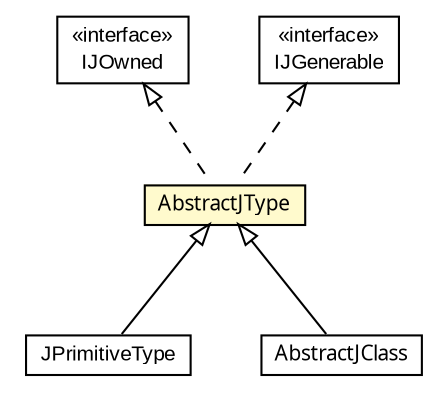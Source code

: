 #!/usr/local/bin/dot
#
# Class diagram 
# Generated by UMLGraph version 5.1 (http://www.umlgraph.org/)
#

digraph G {
	edge [fontname="arial",fontsize=10,labelfontname="arial",labelfontsize=10];
	node [fontname="arial",fontsize=10,shape=plaintext];
	nodesep=0.25;
	ranksep=0.5;
	// com.helger.jcodemodel.JPrimitiveType
	c10595 [label=<<table title="com.helger.jcodemodel.JPrimitiveType" border="0" cellborder="1" cellspacing="0" cellpadding="2" port="p" href="./JPrimitiveType.html">
		<tr><td><table border="0" cellspacing="0" cellpadding="1">
<tr><td align="center" balign="center"> JPrimitiveType </td></tr>
		</table></td></tr>
		</table>>, fontname="arial", fontcolor="black", fontsize=10.0];
	// com.helger.jcodemodel.IJOwned
	c10653 [label=<<table title="com.helger.jcodemodel.IJOwned" border="0" cellborder="1" cellspacing="0" cellpadding="2" port="p" href="./IJOwned.html">
		<tr><td><table border="0" cellspacing="0" cellpadding="1">
<tr><td align="center" balign="center"> &#171;interface&#187; </td></tr>
<tr><td align="center" balign="center"> IJOwned </td></tr>
		</table></td></tr>
		</table>>, fontname="arial", fontcolor="black", fontsize=10.0];
	// com.helger.jcodemodel.IJGenerable
	c10655 [label=<<table title="com.helger.jcodemodel.IJGenerable" border="0" cellborder="1" cellspacing="0" cellpadding="2" port="p" href="./IJGenerable.html">
		<tr><td><table border="0" cellspacing="0" cellpadding="1">
<tr><td align="center" balign="center"> &#171;interface&#187; </td></tr>
<tr><td align="center" balign="center"> IJGenerable </td></tr>
		</table></td></tr>
		</table>>, fontname="arial", fontcolor="black", fontsize=10.0];
	// com.helger.jcodemodel.AbstractJType
	c10665 [label=<<table title="com.helger.jcodemodel.AbstractJType" border="0" cellborder="1" cellspacing="0" cellpadding="2" port="p" bgcolor="lemonChiffon" href="./AbstractJType.html">
		<tr><td><table border="0" cellspacing="0" cellpadding="1">
<tr><td align="center" balign="center"><font face="ariali"> AbstractJType </font></td></tr>
		</table></td></tr>
		</table>>, fontname="arial", fontcolor="black", fontsize=10.0];
	// com.helger.jcodemodel.AbstractJClass
	c10671 [label=<<table title="com.helger.jcodemodel.AbstractJClass" border="0" cellborder="1" cellspacing="0" cellpadding="2" port="p" href="./AbstractJClass.html">
		<tr><td><table border="0" cellspacing="0" cellpadding="1">
<tr><td align="center" balign="center"><font face="ariali"> AbstractJClass </font></td></tr>
		</table></td></tr>
		</table>>, fontname="arial", fontcolor="black", fontsize=10.0];
	//com.helger.jcodemodel.JPrimitiveType extends com.helger.jcodemodel.AbstractJType
	c10665:p -> c10595:p [dir=back,arrowtail=empty];
	//com.helger.jcodemodel.AbstractJType implements com.helger.jcodemodel.IJGenerable
	c10655:p -> c10665:p [dir=back,arrowtail=empty,style=dashed];
	//com.helger.jcodemodel.AbstractJType implements com.helger.jcodemodel.IJOwned
	c10653:p -> c10665:p [dir=back,arrowtail=empty,style=dashed];
	//com.helger.jcodemodel.AbstractJClass extends com.helger.jcodemodel.AbstractJType
	c10665:p -> c10671:p [dir=back,arrowtail=empty];
}

